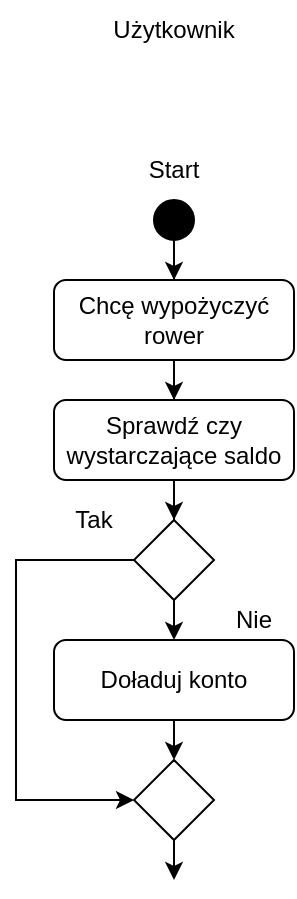 <mxfile version="26.0.6">
  <diagram name="Page-1" id="jHy_yTJby4yRubtrX4ha">
    <mxGraphModel dx="600" dy="329" grid="1" gridSize="10" guides="1" tooltips="1" connect="1" arrows="1" fold="1" page="1" pageScale="1" pageWidth="827" pageHeight="1169" math="0" shadow="0">
      <root>
        <mxCell id="0" />
        <mxCell id="1" parent="0" />
        <mxCell id="fhUwXkioFoT6nJXAgPyt-3" style="edgeStyle=orthogonalEdgeStyle;rounded=0;orthogonalLoop=1;jettySize=auto;html=1;entryX=0.5;entryY=0;entryDx=0;entryDy=0;" edge="1" parent="1" source="fhUwXkioFoT6nJXAgPyt-1" target="fhUwXkioFoT6nJXAgPyt-2">
          <mxGeometry relative="1" as="geometry" />
        </mxCell>
        <mxCell id="fhUwXkioFoT6nJXAgPyt-1" value="" style="ellipse;whiteSpace=wrap;html=1;aspect=fixed;fillColor=#000000;" vertex="1" parent="1">
          <mxGeometry x="90" y="100" width="20" height="20" as="geometry" />
        </mxCell>
        <mxCell id="fhUwXkioFoT6nJXAgPyt-7" value="" style="edgeStyle=orthogonalEdgeStyle;rounded=0;orthogonalLoop=1;jettySize=auto;html=1;" edge="1" parent="1" source="fhUwXkioFoT6nJXAgPyt-2" target="fhUwXkioFoT6nJXAgPyt-6">
          <mxGeometry relative="1" as="geometry" />
        </mxCell>
        <mxCell id="fhUwXkioFoT6nJXAgPyt-2" value="Chcę wypożyczyć rower" style="rounded=1;whiteSpace=wrap;html=1;" vertex="1" parent="1">
          <mxGeometry x="40" y="140" width="120" height="40" as="geometry" />
        </mxCell>
        <mxCell id="fhUwXkioFoT6nJXAgPyt-4" value="Użytkownik" style="text;html=1;align=center;verticalAlign=middle;whiteSpace=wrap;rounded=0;" vertex="1" parent="1">
          <mxGeometry x="60" width="80" height="30" as="geometry" />
        </mxCell>
        <mxCell id="fhUwXkioFoT6nJXAgPyt-5" value="Start" style="text;html=1;align=center;verticalAlign=middle;whiteSpace=wrap;rounded=0;" vertex="1" parent="1">
          <mxGeometry x="70" y="70" width="60" height="30" as="geometry" />
        </mxCell>
        <mxCell id="fhUwXkioFoT6nJXAgPyt-9" style="edgeStyle=orthogonalEdgeStyle;rounded=0;orthogonalLoop=1;jettySize=auto;html=1;entryX=0.5;entryY=0;entryDx=0;entryDy=0;" edge="1" parent="1" source="fhUwXkioFoT6nJXAgPyt-6" target="fhUwXkioFoT6nJXAgPyt-8">
          <mxGeometry relative="1" as="geometry" />
        </mxCell>
        <mxCell id="fhUwXkioFoT6nJXAgPyt-6" value="Sprawdź czy wystarczające saldo" style="rounded=1;whiteSpace=wrap;html=1;" vertex="1" parent="1">
          <mxGeometry x="40" y="200" width="120" height="40" as="geometry" />
        </mxCell>
        <mxCell id="fhUwXkioFoT6nJXAgPyt-12" style="edgeStyle=orthogonalEdgeStyle;rounded=0;orthogonalLoop=1;jettySize=auto;html=1;" edge="1" parent="1" source="fhUwXkioFoT6nJXAgPyt-8">
          <mxGeometry relative="1" as="geometry">
            <mxPoint x="100" y="320" as="targetPoint" />
          </mxGeometry>
        </mxCell>
        <mxCell id="fhUwXkioFoT6nJXAgPyt-14" style="edgeStyle=orthogonalEdgeStyle;rounded=0;orthogonalLoop=1;jettySize=auto;html=1;entryX=0;entryY=0.5;entryDx=0;entryDy=0;" edge="1" parent="1" source="fhUwXkioFoT6nJXAgPyt-8" target="fhUwXkioFoT6nJXAgPyt-29">
          <mxGeometry relative="1" as="geometry">
            <mxPoint x="20" y="400" as="targetPoint" />
            <Array as="points">
              <mxPoint x="21" y="280" />
              <mxPoint x="21" y="400" />
            </Array>
          </mxGeometry>
        </mxCell>
        <mxCell id="fhUwXkioFoT6nJXAgPyt-8" value="" style="rhombus;whiteSpace=wrap;html=1;" vertex="1" parent="1">
          <mxGeometry x="80" y="260" width="40" height="40" as="geometry" />
        </mxCell>
        <mxCell id="fhUwXkioFoT6nJXAgPyt-13" value="Nie" style="text;html=1;align=center;verticalAlign=middle;whiteSpace=wrap;rounded=0;" vertex="1" parent="1">
          <mxGeometry x="120" y="300" width="40" height="20" as="geometry" />
        </mxCell>
        <mxCell id="fhUwXkioFoT6nJXAgPyt-15" value="Tak" style="text;html=1;align=center;verticalAlign=middle;whiteSpace=wrap;rounded=0;" vertex="1" parent="1">
          <mxGeometry x="40" y="250" width="40" height="20" as="geometry" />
        </mxCell>
        <mxCell id="fhUwXkioFoT6nJXAgPyt-28" style="edgeStyle=orthogonalEdgeStyle;rounded=0;orthogonalLoop=1;jettySize=auto;html=1;" edge="1" parent="1" source="fhUwXkioFoT6nJXAgPyt-17">
          <mxGeometry relative="1" as="geometry">
            <mxPoint x="100" y="380" as="targetPoint" />
          </mxGeometry>
        </mxCell>
        <mxCell id="fhUwXkioFoT6nJXAgPyt-17" value="Doładuj konto" style="rounded=1;whiteSpace=wrap;html=1;" vertex="1" parent="1">
          <mxGeometry x="40" y="320" width="120" height="40" as="geometry" />
        </mxCell>
        <mxCell id="fhUwXkioFoT6nJXAgPyt-30" style="edgeStyle=orthogonalEdgeStyle;rounded=0;orthogonalLoop=1;jettySize=auto;html=1;" edge="1" parent="1" source="fhUwXkioFoT6nJXAgPyt-29">
          <mxGeometry relative="1" as="geometry">
            <mxPoint x="100" y="440" as="targetPoint" />
          </mxGeometry>
        </mxCell>
        <mxCell id="fhUwXkioFoT6nJXAgPyt-29" value="" style="rhombus;whiteSpace=wrap;html=1;" vertex="1" parent="1">
          <mxGeometry x="80" y="380" width="40" height="40" as="geometry" />
        </mxCell>
      </root>
    </mxGraphModel>
  </diagram>
</mxfile>
